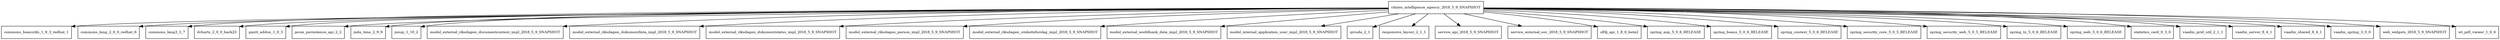 digraph citizen_intelligence_agency_2018_5_9_SNAPSHOT_dependencies {
  node [shape = box, fontsize=10.0];
  citizen_intelligence_agency_2018_5_9_SNAPSHOT -> commons_beanutils_1_9_3_redhat_1;
  citizen_intelligence_agency_2018_5_9_SNAPSHOT -> commons_lang_2_6_0_redhat_6;
  citizen_intelligence_agency_2018_5_9_SNAPSHOT -> commons_lang3_3_7;
  citizen_intelligence_agency_2018_5_9_SNAPSHOT -> dcharts_2_0_0_hack23;
  citizen_intelligence_agency_2018_5_9_SNAPSHOT -> gantt_addon_1_0_3;
  citizen_intelligence_agency_2018_5_9_SNAPSHOT -> javax_persistence_api_2_2;
  citizen_intelligence_agency_2018_5_9_SNAPSHOT -> joda_time_2_9_9;
  citizen_intelligence_agency_2018_5_9_SNAPSHOT -> jsoup_1_10_2;
  citizen_intelligence_agency_2018_5_9_SNAPSHOT -> model_external_riksdagen_documentcontent_impl_2018_5_9_SNAPSHOT;
  citizen_intelligence_agency_2018_5_9_SNAPSHOT -> model_external_riksdagen_dokumentlista_impl_2018_5_9_SNAPSHOT;
  citizen_intelligence_agency_2018_5_9_SNAPSHOT -> model_external_riksdagen_dokumentstatus_impl_2018_5_9_SNAPSHOT;
  citizen_intelligence_agency_2018_5_9_SNAPSHOT -> model_external_riksdagen_person_impl_2018_5_9_SNAPSHOT;
  citizen_intelligence_agency_2018_5_9_SNAPSHOT -> model_external_riksdagen_utskottsforslag_impl_2018_5_9_SNAPSHOT;
  citizen_intelligence_agency_2018_5_9_SNAPSHOT -> model_external_worldbank_data_impl_2018_5_9_SNAPSHOT;
  citizen_intelligence_agency_2018_5_9_SNAPSHOT -> model_internal_application_user_impl_2018_5_9_SNAPSHOT;
  citizen_intelligence_agency_2018_5_9_SNAPSHOT -> qrcode_2_1;
  citizen_intelligence_agency_2018_5_9_SNAPSHOT -> responsive_layout_2_1_1;
  citizen_intelligence_agency_2018_5_9_SNAPSHOT -> service_api_2018_5_9_SNAPSHOT;
  citizen_intelligence_agency_2018_5_9_SNAPSHOT -> service_external_esv_2018_5_9_SNAPSHOT;
  citizen_intelligence_agency_2018_5_9_SNAPSHOT -> slf4j_api_1_8_0_beta2;
  citizen_intelligence_agency_2018_5_9_SNAPSHOT -> spring_aop_5_0_6_RELEASE;
  citizen_intelligence_agency_2018_5_9_SNAPSHOT -> spring_beans_5_0_6_RELEASE;
  citizen_intelligence_agency_2018_5_9_SNAPSHOT -> spring_context_5_0_6_RELEASE;
  citizen_intelligence_agency_2018_5_9_SNAPSHOT -> spring_security_core_5_0_5_RELEASE;
  citizen_intelligence_agency_2018_5_9_SNAPSHOT -> spring_security_web_5_0_5_RELEASE;
  citizen_intelligence_agency_2018_5_9_SNAPSHOT -> spring_tx_5_0_6_RELEASE;
  citizen_intelligence_agency_2018_5_9_SNAPSHOT -> spring_web_5_0_6_RELEASE;
  citizen_intelligence_agency_2018_5_9_SNAPSHOT -> statistics_card_0_3_0;
  citizen_intelligence_agency_2018_5_9_SNAPSHOT -> vaadin_grid_util_2_1_1;
  citizen_intelligence_agency_2018_5_9_SNAPSHOT -> vaadin_server_8_4_1;
  citizen_intelligence_agency_2018_5_9_SNAPSHOT -> vaadin_shared_8_4_1;
  citizen_intelligence_agency_2018_5_9_SNAPSHOT -> vaadin_spring_3_0_0;
  citizen_intelligence_agency_2018_5_9_SNAPSHOT -> web_widgets_2018_5_9_SNAPSHOT;
  citizen_intelligence_agency_2018_5_9_SNAPSHOT -> wt_pdf_viewer_1_0_4;
}
